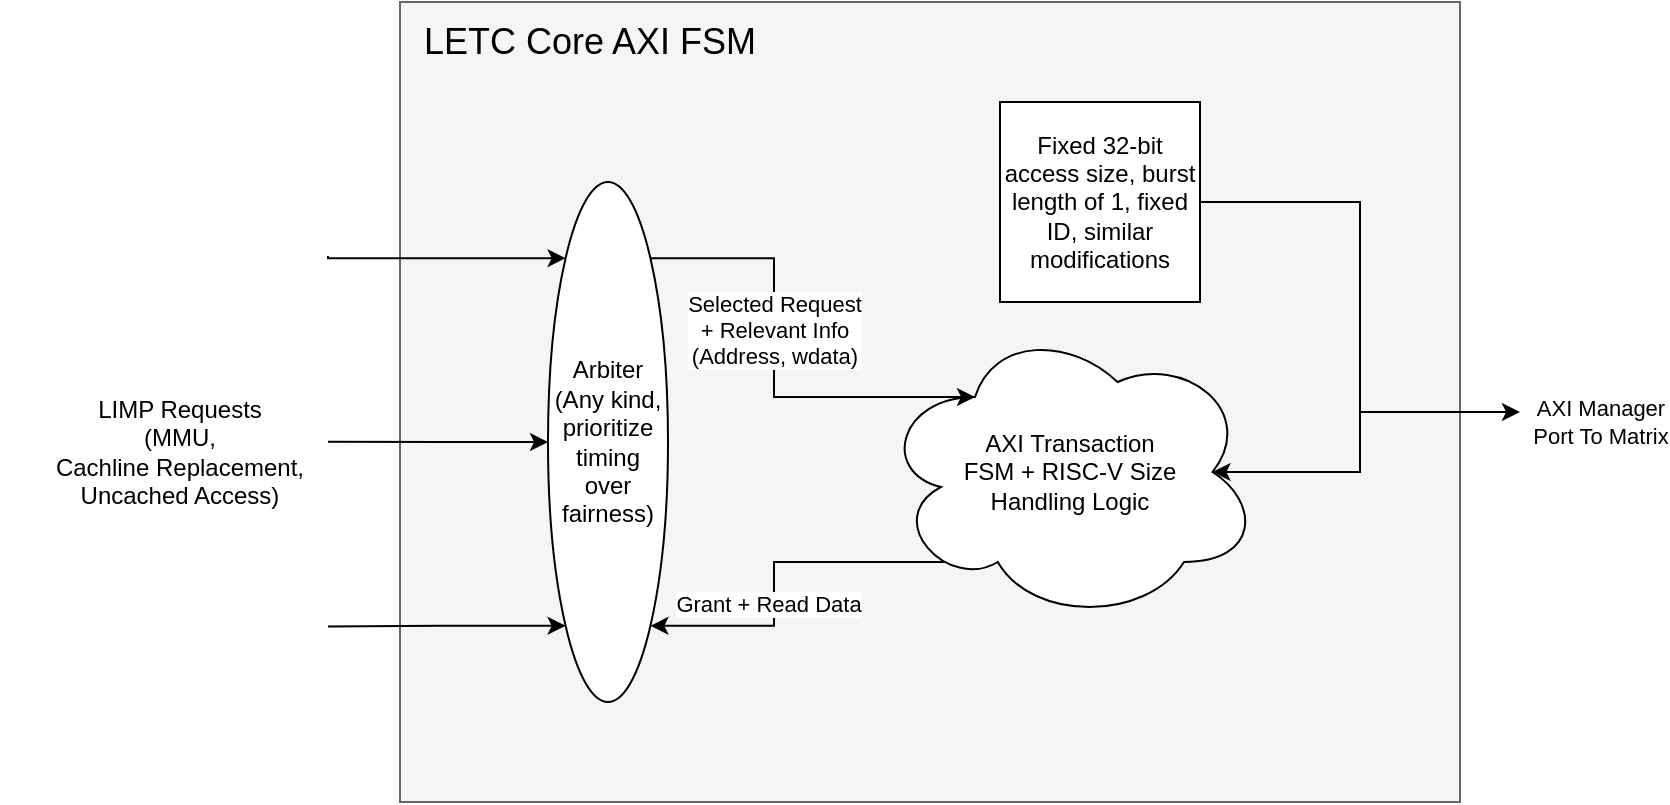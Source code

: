 <mxfile version="23.0.2" type="device">
  <diagram name="Page-1" id="KhwcMyAzXkEJ3nv0tuVu">
    <mxGraphModel dx="1050" dy="633" grid="1" gridSize="10" guides="1" tooltips="1" connect="1" arrows="1" fold="1" page="1" pageScale="1" pageWidth="827" pageHeight="1169" math="0" shadow="0">
      <root>
        <mxCell id="0" />
        <mxCell id="1" parent="0" />
        <mxCell id="lUzNRGHrjq8TbO52k-Gz-19" value="" style="rounded=0;whiteSpace=wrap;html=1;fillColor=#f5f5f5;fontColor=#333333;strokeColor=#666666;" vertex="1" parent="1">
          <mxGeometry x="280" y="70" width="530" height="400" as="geometry" />
        </mxCell>
        <mxCell id="lUzNRGHrjq8TbO52k-Gz-4" style="edgeStyle=orthogonalEdgeStyle;rounded=0;orthogonalLoop=1;jettySize=auto;html=1;exitX=0;exitY=0;exitDx=0;exitDy=0;startArrow=classic;startFill=1;endArrow=none;endFill=0;" edge="1" parent="1" source="lUzNRGHrjq8TbO52k-Gz-3">
          <mxGeometry relative="1" as="geometry">
            <mxPoint x="244" y="197" as="targetPoint" />
            <Array as="points">
              <mxPoint x="244" y="198" />
            </Array>
          </mxGeometry>
        </mxCell>
        <mxCell id="lUzNRGHrjq8TbO52k-Gz-5" style="edgeStyle=orthogonalEdgeStyle;rounded=0;orthogonalLoop=1;jettySize=auto;html=1;exitX=0;exitY=0.5;exitDx=0;exitDy=0;startArrow=classic;startFill=1;endArrow=none;endFill=0;" edge="1" parent="1" source="lUzNRGHrjq8TbO52k-Gz-3">
          <mxGeometry relative="1" as="geometry">
            <mxPoint x="244" y="289.897" as="targetPoint" />
          </mxGeometry>
        </mxCell>
        <mxCell id="lUzNRGHrjq8TbO52k-Gz-6" style="edgeStyle=orthogonalEdgeStyle;rounded=0;orthogonalLoop=1;jettySize=auto;html=1;exitX=0;exitY=1;exitDx=0;exitDy=0;startArrow=classic;startFill=1;endArrow=none;endFill=0;" edge="1" parent="1" source="lUzNRGHrjq8TbO52k-Gz-3">
          <mxGeometry relative="1" as="geometry">
            <mxPoint x="244" y="382.31" as="targetPoint" />
            <Array as="points">
              <mxPoint x="300" y="382" />
            </Array>
          </mxGeometry>
        </mxCell>
        <mxCell id="lUzNRGHrjq8TbO52k-Gz-3" value="Arbiter (Any kind, prioritize timing over fairness)" style="ellipse;whiteSpace=wrap;html=1;" vertex="1" parent="1">
          <mxGeometry x="354" y="160" width="60" height="260" as="geometry" />
        </mxCell>
        <mxCell id="lUzNRGHrjq8TbO52k-Gz-8" value="LIMP Requests&lt;br&gt;(MMU,&lt;br&gt;Cachline Replacement, Uncached Access)" style="text;html=1;strokeColor=none;fillColor=none;align=center;verticalAlign=middle;whiteSpace=wrap;rounded=0;" vertex="1" parent="1">
          <mxGeometry x="80" y="280" width="180" height="30" as="geometry" />
        </mxCell>
        <mxCell id="lUzNRGHrjq8TbO52k-Gz-13" style="edgeStyle=orthogonalEdgeStyle;rounded=0;orthogonalLoop=1;jettySize=auto;html=1;exitX=0.31;exitY=0.8;exitDx=0;exitDy=0;exitPerimeter=0;entryX=1;entryY=1;entryDx=0;entryDy=0;" edge="1" parent="1" source="lUzNRGHrjq8TbO52k-Gz-9" target="lUzNRGHrjq8TbO52k-Gz-3">
          <mxGeometry relative="1" as="geometry" />
        </mxCell>
        <mxCell id="lUzNRGHrjq8TbO52k-Gz-14" value="Grant + Read Data" style="edgeLabel;html=1;align=center;verticalAlign=middle;resizable=0;points=[];" vertex="1" connectable="0" parent="lUzNRGHrjq8TbO52k-Gz-13">
          <mxGeometry x="0.277" y="-3" relative="1" as="geometry">
            <mxPoint y="1" as="offset" />
          </mxGeometry>
        </mxCell>
        <mxCell id="lUzNRGHrjq8TbO52k-Gz-15" style="edgeStyle=orthogonalEdgeStyle;rounded=0;orthogonalLoop=1;jettySize=auto;html=1;exitX=0.875;exitY=0.5;exitDx=0;exitDy=0;exitPerimeter=0;startArrow=classic;startFill=1;" edge="1" parent="1" source="lUzNRGHrjq8TbO52k-Gz-9">
          <mxGeometry relative="1" as="geometry">
            <mxPoint x="840" y="275" as="targetPoint" />
            <Array as="points">
              <mxPoint x="760" y="305" />
              <mxPoint x="760" y="275" />
            </Array>
          </mxGeometry>
        </mxCell>
        <mxCell id="lUzNRGHrjq8TbO52k-Gz-16" value="AXI Manager&lt;br&gt;Port To Matrix" style="edgeLabel;html=1;align=center;verticalAlign=middle;resizable=0;points=[];" vertex="1" connectable="0" parent="lUzNRGHrjq8TbO52k-Gz-15">
          <mxGeometry x="0.226" y="3" relative="1" as="geometry">
            <mxPoint x="111" y="8" as="offset" />
          </mxGeometry>
        </mxCell>
        <mxCell id="lUzNRGHrjq8TbO52k-Gz-9" value="AXI Transaction&lt;br&gt;FSM + RISC-V Size&lt;br&gt;Handling Logic" style="ellipse;shape=cloud;whiteSpace=wrap;html=1;" vertex="1" parent="1">
          <mxGeometry x="520" y="230" width="190" height="150" as="geometry" />
        </mxCell>
        <mxCell id="lUzNRGHrjq8TbO52k-Gz-10" style="edgeStyle=orthogonalEdgeStyle;rounded=0;orthogonalLoop=1;jettySize=auto;html=1;exitX=1;exitY=0;exitDx=0;exitDy=0;entryX=0.25;entryY=0.25;entryDx=0;entryDy=0;entryPerimeter=0;" edge="1" parent="1" source="lUzNRGHrjq8TbO52k-Gz-3" target="lUzNRGHrjq8TbO52k-Gz-9">
          <mxGeometry relative="1" as="geometry" />
        </mxCell>
        <mxCell id="lUzNRGHrjq8TbO52k-Gz-12" value="Selected Request&lt;br&gt;+ Relevant Info&lt;br&gt;(Address, wdata)" style="edgeLabel;html=1;align=center;verticalAlign=middle;resizable=0;points=[];" vertex="1" connectable="0" parent="lUzNRGHrjq8TbO52k-Gz-10">
          <mxGeometry x="-0.137" relative="1" as="geometry">
            <mxPoint y="-3" as="offset" />
          </mxGeometry>
        </mxCell>
        <mxCell id="lUzNRGHrjq8TbO52k-Gz-18" style="edgeStyle=orthogonalEdgeStyle;rounded=0;orthogonalLoop=1;jettySize=auto;html=1;exitX=1;exitY=0.5;exitDx=0;exitDy=0;startArrow=none;startFill=0;endArrow=none;endFill=0;" edge="1" parent="1" source="lUzNRGHrjq8TbO52k-Gz-17">
          <mxGeometry relative="1" as="geometry">
            <mxPoint x="765" y="275" as="targetPoint" />
            <mxPoint x="695" y="165" as="sourcePoint" />
            <Array as="points">
              <mxPoint x="760" y="170" />
              <mxPoint x="760" y="275" />
            </Array>
          </mxGeometry>
        </mxCell>
        <mxCell id="lUzNRGHrjq8TbO52k-Gz-17" value="Fixed 32-bit access size, burst length of 1, fixed ID, similar modifications" style="whiteSpace=wrap;html=1;aspect=fixed;" vertex="1" parent="1">
          <mxGeometry x="580" y="120" width="100" height="100" as="geometry" />
        </mxCell>
        <mxCell id="lUzNRGHrjq8TbO52k-Gz-20" value="&lt;font style=&quot;font-size: 18px;&quot;&gt;LETC Core AXI FSM&lt;/font&gt;" style="text;html=1;strokeColor=none;fillColor=none;align=center;verticalAlign=middle;whiteSpace=wrap;rounded=0;" vertex="1" parent="1">
          <mxGeometry x="290" y="70" width="170" height="40" as="geometry" />
        </mxCell>
      </root>
    </mxGraphModel>
  </diagram>
</mxfile>

